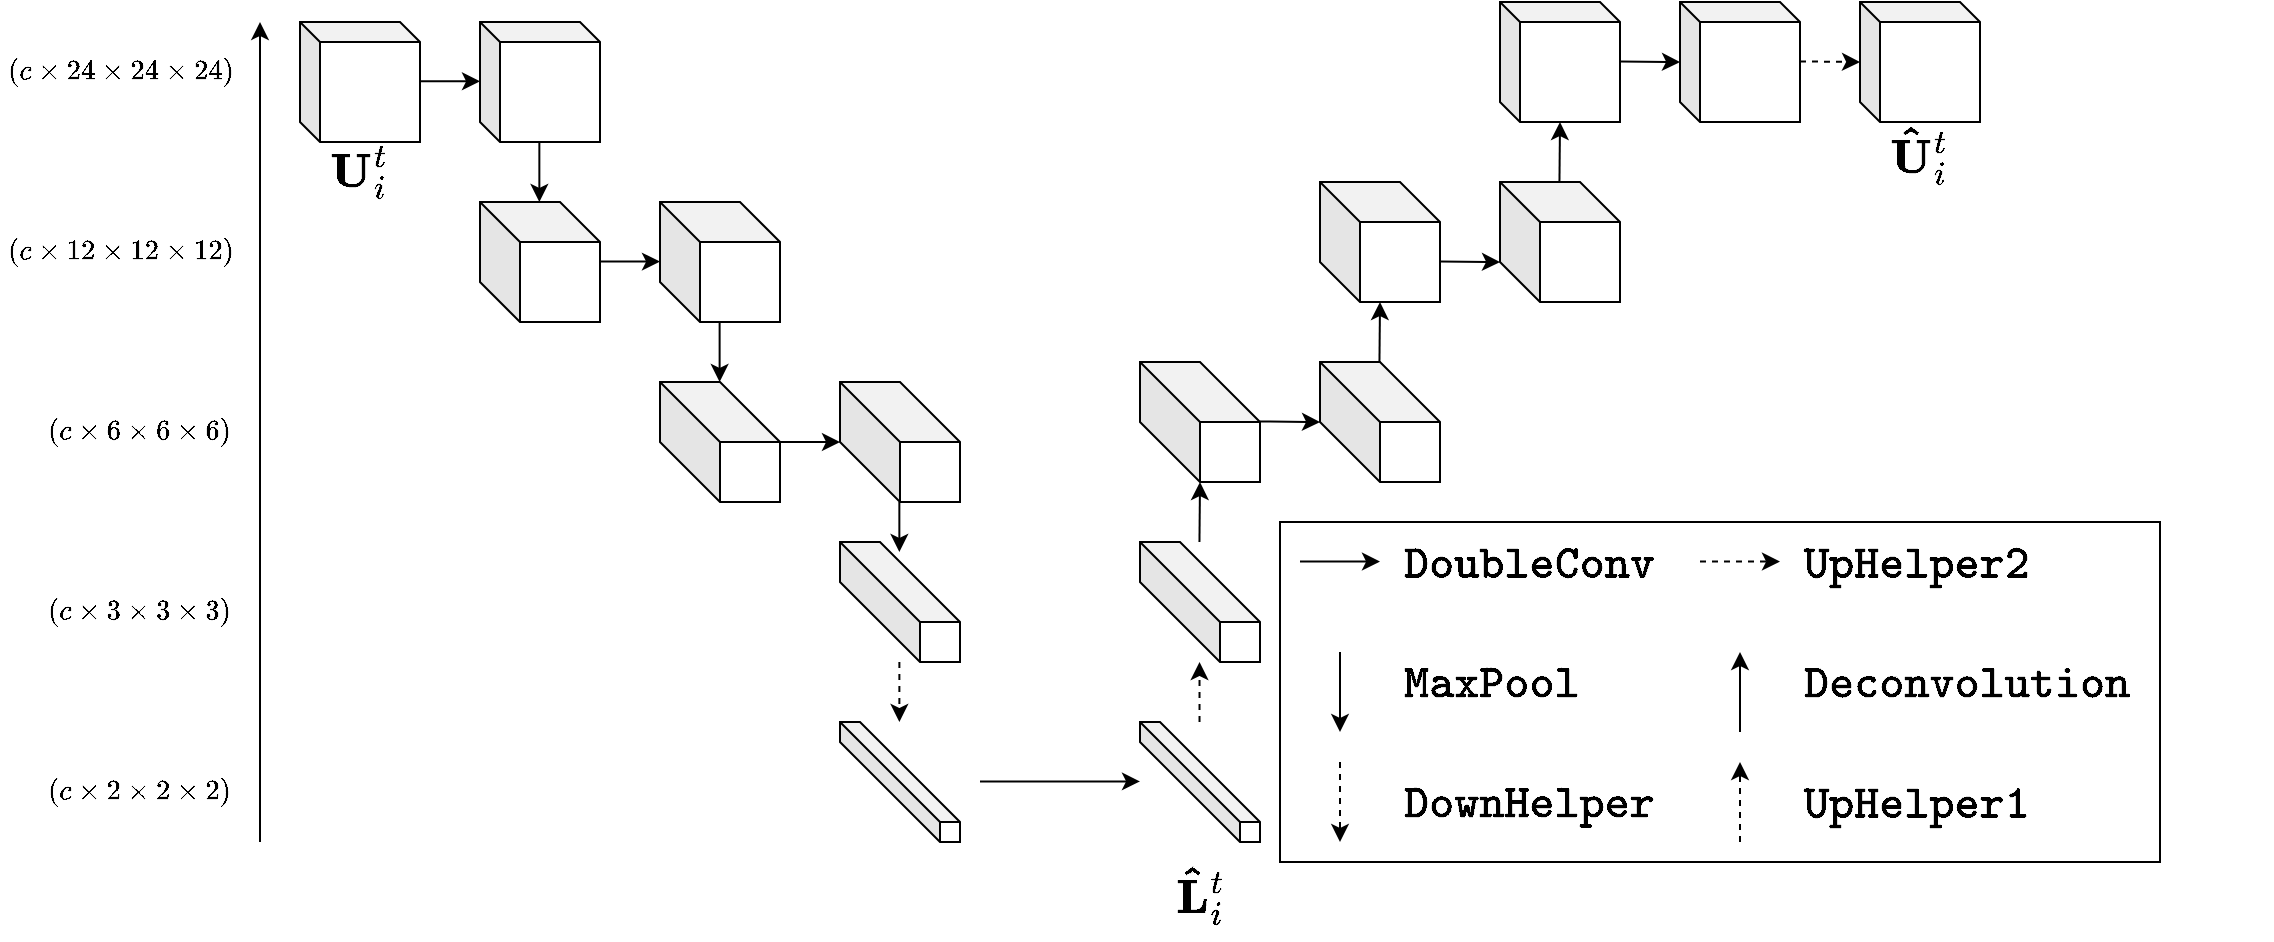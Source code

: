 <mxfile version="20.8.11" type="github">
  <diagram name="Page-1" id="dR8ggON6Wb4wZX4EKsab">
    <mxGraphModel dx="1114" dy="728" grid="1" gridSize="10" guides="1" tooltips="1" connect="1" arrows="1" fold="1" page="1" pageScale="1" pageWidth="1100" pageHeight="850" math="1" shadow="0">
      <root>
        <mxCell id="0" />
        <mxCell id="1" parent="0" />
        <mxCell id="bqFS861DvB25ZtFm9QSx-69" value="" style="rounded=0;whiteSpace=wrap;html=1;fontSize=20;" parent="1" vertex="1">
          <mxGeometry x="650" y="270" width="440" height="170" as="geometry" />
        </mxCell>
        <mxCell id="bqFS861DvB25ZtFm9QSx-4" value="" style="shape=cube;whiteSpace=wrap;html=1;boundedLbl=1;backgroundOutline=1;darkOpacity=0.05;darkOpacity2=0.1;size=10;" parent="1" vertex="1">
          <mxGeometry x="160" y="20" width="60" height="60" as="geometry" />
        </mxCell>
        <mxCell id="bqFS861DvB25ZtFm9QSx-5" value="" style="shape=cube;whiteSpace=wrap;html=1;boundedLbl=1;backgroundOutline=1;darkOpacity=0.05;darkOpacity2=0.1;size=10;" parent="1" vertex="1">
          <mxGeometry x="250" y="20" width="60" height="60" as="geometry" />
        </mxCell>
        <mxCell id="bqFS861DvB25ZtFm9QSx-6" value="" style="shape=cube;whiteSpace=wrap;html=1;boundedLbl=1;backgroundOutline=1;darkOpacity=0.05;darkOpacity2=0.1;size=20;" parent="1" vertex="1">
          <mxGeometry x="250" y="110" width="60" height="60" as="geometry" />
        </mxCell>
        <mxCell id="bqFS861DvB25ZtFm9QSx-7" value="" style="shape=cube;whiteSpace=wrap;html=1;boundedLbl=1;backgroundOutline=1;darkOpacity=0.05;darkOpacity2=0.1;size=20;" parent="1" vertex="1">
          <mxGeometry x="340" y="110" width="60" height="60" as="geometry" />
        </mxCell>
        <mxCell id="bqFS861DvB25ZtFm9QSx-8" value="" style="shape=cube;whiteSpace=wrap;html=1;boundedLbl=1;backgroundOutline=1;darkOpacity=0.05;darkOpacity2=0.1;size=30;" parent="1" vertex="1">
          <mxGeometry x="340" y="200" width="60" height="60" as="geometry" />
        </mxCell>
        <mxCell id="bqFS861DvB25ZtFm9QSx-9" value="" style="shape=cube;whiteSpace=wrap;html=1;boundedLbl=1;backgroundOutline=1;darkOpacity=0.05;darkOpacity2=0.1;size=30;" parent="1" vertex="1">
          <mxGeometry x="430" y="200" width="60" height="60" as="geometry" />
        </mxCell>
        <mxCell id="bqFS861DvB25ZtFm9QSx-10" value="" style="shape=cube;whiteSpace=wrap;html=1;boundedLbl=1;backgroundOutline=1;darkOpacity=0.05;darkOpacity2=0.1;size=40;" parent="1" vertex="1">
          <mxGeometry x="430" y="280" width="60" height="60" as="geometry" />
        </mxCell>
        <mxCell id="bqFS861DvB25ZtFm9QSx-11" value="" style="shape=cube;whiteSpace=wrap;html=1;boundedLbl=1;backgroundOutline=1;darkOpacity=0.05;darkOpacity2=0.1;size=50;" parent="1" vertex="1">
          <mxGeometry x="430" y="370" width="60" height="60" as="geometry" />
        </mxCell>
        <mxCell id="bqFS861DvB25ZtFm9QSx-24" value="" style="endArrow=classic;html=1;rounded=0;" parent="1" edge="1">
          <mxGeometry width="50" height="50" relative="1" as="geometry">
            <mxPoint x="400" y="230" as="sourcePoint" />
            <mxPoint x="430" y="230" as="targetPoint" />
            <Array as="points" />
          </mxGeometry>
        </mxCell>
        <mxCell id="bqFS861DvB25ZtFm9QSx-25" value="" style="endArrow=classic;html=1;rounded=0;" parent="1" edge="1">
          <mxGeometry width="50" height="50" relative="1" as="geometry">
            <mxPoint x="500" y="399.69" as="sourcePoint" />
            <mxPoint x="580" y="399.69" as="targetPoint" />
            <Array as="points">
              <mxPoint x="560" y="399.69" />
            </Array>
          </mxGeometry>
        </mxCell>
        <mxCell id="bqFS861DvB25ZtFm9QSx-26" value="" style="endArrow=classic;html=1;rounded=0;" parent="1" edge="1">
          <mxGeometry width="50" height="50" relative="1" as="geometry">
            <mxPoint x="640" y="219.73" as="sourcePoint" />
            <mxPoint x="670" y="220" as="targetPoint" />
            <Array as="points" />
          </mxGeometry>
        </mxCell>
        <mxCell id="bqFS861DvB25ZtFm9QSx-27" value="" style="endArrow=classic;html=1;rounded=0;" parent="1" edge="1">
          <mxGeometry width="50" height="50" relative="1" as="geometry">
            <mxPoint x="730" y="139.73" as="sourcePoint" />
            <mxPoint x="760" y="140" as="targetPoint" />
            <Array as="points" />
          </mxGeometry>
        </mxCell>
        <mxCell id="bqFS861DvB25ZtFm9QSx-28" value="" style="endArrow=classic;html=1;rounded=0;" parent="1" edge="1">
          <mxGeometry width="50" height="50" relative="1" as="geometry">
            <mxPoint x="820" y="39.73" as="sourcePoint" />
            <mxPoint x="850" y="40" as="targetPoint" />
            <Array as="points" />
          </mxGeometry>
        </mxCell>
        <mxCell id="bqFS861DvB25ZtFm9QSx-30" value="" style="endArrow=classic;html=1;rounded=0;" parent="1" edge="1">
          <mxGeometry width="50" height="50" relative="1" as="geometry">
            <mxPoint x="369.81" y="170" as="sourcePoint" />
            <mxPoint x="369.81" y="200" as="targetPoint" />
            <Array as="points" />
          </mxGeometry>
        </mxCell>
        <mxCell id="bqFS861DvB25ZtFm9QSx-31" value="" style="endArrow=classic;html=1;rounded=0;" parent="1" edge="1">
          <mxGeometry width="50" height="50" relative="1" as="geometry">
            <mxPoint x="279.68" y="80" as="sourcePoint" />
            <mxPoint x="279.68" y="110" as="targetPoint" />
            <Array as="points" />
          </mxGeometry>
        </mxCell>
        <mxCell id="bqFS861DvB25ZtFm9QSx-32" value="" style="endArrow=classic;html=1;rounded=0;dashed=1;" parent="1" edge="1">
          <mxGeometry width="50" height="50" relative="1" as="geometry">
            <mxPoint x="459.69" y="340" as="sourcePoint" />
            <mxPoint x="459.69" y="370" as="targetPoint" />
            <Array as="points" />
          </mxGeometry>
        </mxCell>
        <mxCell id="bqFS861DvB25ZtFm9QSx-33" value="" style="endArrow=classic;html=1;rounded=0;" parent="1" edge="1">
          <mxGeometry width="50" height="50" relative="1" as="geometry">
            <mxPoint x="459.68" y="260" as="sourcePoint" />
            <mxPoint x="459.68" y="285" as="targetPoint" />
            <Array as="points" />
          </mxGeometry>
        </mxCell>
        <mxCell id="bqFS861DvB25ZtFm9QSx-34" value="" style="endArrow=classic;html=1;rounded=0;" parent="1" edge="1">
          <mxGeometry width="50" height="50" relative="1" as="geometry">
            <mxPoint x="699.73" y="190.0" as="sourcePoint" />
            <mxPoint x="700" y="160" as="targetPoint" />
            <Array as="points" />
          </mxGeometry>
        </mxCell>
        <mxCell id="bqFS861DvB25ZtFm9QSx-35" value="" style="endArrow=classic;html=1;rounded=0;dashed=1;" parent="1" edge="1">
          <mxGeometry width="50" height="50" relative="1" as="geometry">
            <mxPoint x="609.76" y="370.0" as="sourcePoint" />
            <mxPoint x="609.76" y="340" as="targetPoint" />
            <Array as="points" />
          </mxGeometry>
        </mxCell>
        <mxCell id="bqFS861DvB25ZtFm9QSx-37" value="" style="endArrow=classic;html=1;rounded=0;" parent="1" edge="1">
          <mxGeometry width="50" height="50" relative="1" as="geometry">
            <mxPoint x="789.73" y="100.0" as="sourcePoint" />
            <mxPoint x="790" y="70" as="targetPoint" />
            <Array as="points" />
          </mxGeometry>
        </mxCell>
        <mxCell id="bqFS861DvB25ZtFm9QSx-39" value="" style="endArrow=classic;html=1;rounded=0;dashed=1;" parent="1" edge="1">
          <mxGeometry width="50" height="50" relative="1" as="geometry">
            <mxPoint x="910" y="39.73" as="sourcePoint" />
            <mxPoint x="940" y="40" as="targetPoint" />
            <Array as="points" />
          </mxGeometry>
        </mxCell>
        <mxCell id="bqFS861DvB25ZtFm9QSx-43" value="$$\symbf{\hat{&lt;br style=&quot;font-size: 20px;&quot;&gt;U}}^{t}_i$$" style="text;html=1;strokeColor=none;fillColor=none;align=center;verticalAlign=middle;whiteSpace=wrap;rounded=0;fontSize=20;" parent="1" vertex="1">
          <mxGeometry x="940" y="70" width="60" height="30" as="geometry" />
        </mxCell>
        <mxCell id="bqFS861DvB25ZtFm9QSx-44" value="$$\symbf{&lt;br style=&quot;font-size: 20px;&quot;&gt;U}^{t}_i$$" style="text;html=1;strokeColor=none;fillColor=none;align=center;verticalAlign=middle;whiteSpace=wrap;rounded=0;fontSize=20;" parent="1" vertex="1">
          <mxGeometry x="160" y="80" width="60" height="30" as="geometry" />
        </mxCell>
        <mxCell id="bqFS861DvB25ZtFm9QSx-45" value="$$\symbf{\hat{&lt;br style=&quot;font-size: 20px;&quot;&gt;L}}_i^t$$" style="text;html=1;strokeColor=none;fillColor=none;align=center;verticalAlign=middle;whiteSpace=wrap;rounded=0;fontSize=20;" parent="1" vertex="1">
          <mxGeometry x="580" y="440" width="60" height="30" as="geometry" />
        </mxCell>
        <mxCell id="bqFS861DvB25ZtFm9QSx-47" value="" style="endArrow=classic;html=1;rounded=0;" parent="1" edge="1">
          <mxGeometry width="50" height="50" relative="1" as="geometry">
            <mxPoint x="140" y="430" as="sourcePoint" />
            <mxPoint x="140" y="20" as="targetPoint" />
          </mxGeometry>
        </mxCell>
        <mxCell id="bqFS861DvB25ZtFm9QSx-49" value="$$(c \times&lt;br&gt;24 \times&lt;br style=&quot;border-color: var(--border-color);&quot;&gt;24 \times 24)$$" style="text;html=1;strokeColor=none;fillColor=none;align=center;verticalAlign=middle;whiteSpace=wrap;rounded=0;" parent="1" vertex="1">
          <mxGeometry x="10" y="30" width="120" height="30" as="geometry" />
        </mxCell>
        <mxCell id="bqFS861DvB25ZtFm9QSx-51" value="$$(c \times&lt;br&gt;12 \times&lt;br style=&quot;border-color: var(--border-color);&quot;&gt;12 \times 12)$$" style="text;html=1;strokeColor=none;fillColor=none;align=center;verticalAlign=middle;whiteSpace=wrap;rounded=0;" parent="1" vertex="1">
          <mxGeometry x="10" y="120" width="120" height="30" as="geometry" />
        </mxCell>
        <mxCell id="bqFS861DvB25ZtFm9QSx-52" value="$$(c \times&lt;br&gt;6 \times&lt;br style=&quot;border-color: var(--border-color);&quot;&gt;6 \times 6)$$" style="text;html=1;strokeColor=none;fillColor=none;align=center;verticalAlign=middle;whiteSpace=wrap;rounded=0;" parent="1" vertex="1">
          <mxGeometry x="20" y="210" width="120" height="30" as="geometry" />
        </mxCell>
        <mxCell id="bqFS861DvB25ZtFm9QSx-53" value="$$(c \times&lt;br&gt;3 \times&lt;br style=&quot;border-color: var(--border-color);&quot;&gt;3 \times 3)$$" style="text;html=1;strokeColor=none;fillColor=none;align=center;verticalAlign=middle;whiteSpace=wrap;rounded=0;" parent="1" vertex="1">
          <mxGeometry x="20" y="300" width="120" height="30" as="geometry" />
        </mxCell>
        <mxCell id="bqFS861DvB25ZtFm9QSx-54" value="$$(c \times&lt;br&gt;2 \times&lt;br style=&quot;border-color: var(--border-color);&quot;&gt;2 \times 2)$$" style="text;html=1;strokeColor=none;fillColor=none;align=center;verticalAlign=middle;whiteSpace=wrap;rounded=0;" parent="1" vertex="1">
          <mxGeometry x="20" y="390" width="120" height="30" as="geometry" />
        </mxCell>
        <mxCell id="bqFS861DvB25ZtFm9QSx-55" value="" style="endArrow=classic;html=1;rounded=0;" parent="1" edge="1">
          <mxGeometry width="50" height="50" relative="1" as="geometry">
            <mxPoint x="660" y="289.8" as="sourcePoint" />
            <mxPoint x="700" y="289.8" as="targetPoint" />
            <Array as="points">
              <mxPoint x="670" y="289.8" />
            </Array>
          </mxGeometry>
        </mxCell>
        <mxCell id="bqFS861DvB25ZtFm9QSx-56" value="" style="endArrow=classic;html=1;rounded=0;" parent="1" edge="1">
          <mxGeometry width="50" height="50" relative="1" as="geometry">
            <mxPoint x="880" y="375" as="sourcePoint" />
            <mxPoint x="880" y="335" as="targetPoint" />
            <Array as="points" />
          </mxGeometry>
        </mxCell>
        <mxCell id="bqFS861DvB25ZtFm9QSx-57" value="" style="endArrow=classic;html=1;rounded=0;" parent="1" edge="1">
          <mxGeometry width="50" height="50" relative="1" as="geometry">
            <mxPoint x="680" y="335" as="sourcePoint" />
            <mxPoint x="680" y="375" as="targetPoint" />
            <Array as="points" />
          </mxGeometry>
        </mxCell>
        <mxCell id="bqFS861DvB25ZtFm9QSx-59" value="" style="endArrow=classic;html=1;rounded=0;dashed=1;" parent="1" edge="1">
          <mxGeometry width="50" height="50" relative="1" as="geometry">
            <mxPoint x="680.0" y="390" as="sourcePoint" />
            <mxPoint x="680.0" y="430.0" as="targetPoint" />
            <Array as="points" />
          </mxGeometry>
        </mxCell>
        <mxCell id="bqFS861DvB25ZtFm9QSx-60" value="" style="endArrow=classic;html=1;rounded=0;dashed=1;" parent="1" edge="1">
          <mxGeometry width="50" height="50" relative="1" as="geometry">
            <mxPoint x="880" y="430" as="sourcePoint" />
            <mxPoint x="880" y="390" as="targetPoint" />
            <Array as="points" />
          </mxGeometry>
        </mxCell>
        <mxCell id="bqFS861DvB25ZtFm9QSx-61" value="" style="endArrow=classic;html=1;rounded=0;dashed=1;" parent="1" edge="1">
          <mxGeometry width="50" height="50" relative="1" as="geometry">
            <mxPoint x="860" y="289.8" as="sourcePoint" />
            <mxPoint x="900" y="289.8" as="targetPoint" />
            <Array as="points">
              <mxPoint x="890" y="289.8" />
            </Array>
          </mxGeometry>
        </mxCell>
        <mxCell id="bqFS861DvB25ZtFm9QSx-62" value="&lt;font style=&quot;font-size: 20px;&quot;&gt;$$\texttt{DoubleConv}$$&lt;/font&gt;" style="text;html=1;strokeColor=none;fillColor=none;align=left;verticalAlign=middle;whiteSpace=wrap;rounded=0;" parent="1" vertex="1">
          <mxGeometry x="710" y="275" width="150" height="30" as="geometry" />
        </mxCell>
        <mxCell id="bqFS861DvB25ZtFm9QSx-63" value="&lt;font style=&quot;font-size: 20px;&quot;&gt;$$\texttt{MaxPool}$$&lt;/font&gt;" style="text;html=1;strokeColor=none;fillColor=none;align=left;verticalAlign=middle;whiteSpace=wrap;rounded=0;" parent="1" vertex="1">
          <mxGeometry x="710" y="335" width="150" height="30" as="geometry" />
        </mxCell>
        <mxCell id="bqFS861DvB25ZtFm9QSx-64" value="&lt;font style=&quot;font-size: 20px;&quot;&gt;$$\texttt{DownHelper}$$&lt;/font&gt;" style="text;html=1;strokeColor=none;fillColor=none;align=left;verticalAlign=middle;whiteSpace=wrap;rounded=0;" parent="1" vertex="1">
          <mxGeometry x="710" y="395" width="150" height="30" as="geometry" />
        </mxCell>
        <mxCell id="bqFS861DvB25ZtFm9QSx-65" value="&lt;font style=&quot;font-size: 20px;&quot;&gt;$$\texttt{Deconvolution}$$&lt;/font&gt;" style="text;html=1;strokeColor=none;fillColor=none;align=left;verticalAlign=middle;whiteSpace=wrap;rounded=0;" parent="1" vertex="1">
          <mxGeometry x="910" y="335" width="140" height="30" as="geometry" />
        </mxCell>
        <mxCell id="bqFS861DvB25ZtFm9QSx-66" value="&lt;font style=&quot;font-size: 20px;&quot;&gt;$$\texttt{UpHelper1}$$&lt;/font&gt;" style="text;html=1;strokeColor=none;fillColor=none;align=left;verticalAlign=middle;whiteSpace=wrap;rounded=0;" parent="1" vertex="1">
          <mxGeometry x="910" y="395" width="140" height="30" as="geometry" />
        </mxCell>
        <mxCell id="bqFS861DvB25ZtFm9QSx-67" value="&lt;font style=&quot;font-size: 20px;&quot;&gt;$$\texttt{UpHelper2}$$&lt;/font&gt;" style="text;html=1;strokeColor=none;fillColor=none;align=left;verticalAlign=middle;whiteSpace=wrap;rounded=0;" parent="1" vertex="1">
          <mxGeometry x="910" y="275" width="140" height="30" as="geometry" />
        </mxCell>
        <mxCell id="bqFS861DvB25ZtFm9QSx-71" value="" style="endArrow=classic;html=1;rounded=0;" parent="1" edge="1">
          <mxGeometry width="50" height="50" relative="1" as="geometry">
            <mxPoint x="220" y="49.68" as="sourcePoint" />
            <mxPoint x="250" y="49.68" as="targetPoint" />
          </mxGeometry>
        </mxCell>
        <mxCell id="bqFS861DvB25ZtFm9QSx-72" value="" style="endArrow=classic;html=1;rounded=0;" parent="1" edge="1">
          <mxGeometry width="50" height="50" relative="1" as="geometry">
            <mxPoint x="310" y="139.81" as="sourcePoint" />
            <mxPoint x="340" y="139.81" as="targetPoint" />
          </mxGeometry>
        </mxCell>
        <mxCell id="bqFS861DvB25ZtFm9QSx-77" value="" style="shape=cube;whiteSpace=wrap;html=1;boundedLbl=1;backgroundOutline=1;darkOpacity=0.05;darkOpacity2=0.1;size=50;" parent="1" vertex="1">
          <mxGeometry x="580" y="370" width="60" height="60" as="geometry" />
        </mxCell>
        <mxCell id="bqFS861DvB25ZtFm9QSx-78" value="" style="shape=cube;whiteSpace=wrap;html=1;boundedLbl=1;backgroundOutline=1;darkOpacity=0.05;darkOpacity2=0.1;size=40;" parent="1" vertex="1">
          <mxGeometry x="580" y="280" width="60" height="60" as="geometry" />
        </mxCell>
        <mxCell id="bqFS861DvB25ZtFm9QSx-79" value="" style="endArrow=classic;html=1;rounded=0;" parent="1" edge="1">
          <mxGeometry width="50" height="50" relative="1" as="geometry">
            <mxPoint x="609.73" y="280.0" as="sourcePoint" />
            <mxPoint x="610" y="250" as="targetPoint" />
            <Array as="points" />
          </mxGeometry>
        </mxCell>
        <mxCell id="bqFS861DvB25ZtFm9QSx-80" value="" style="shape=cube;whiteSpace=wrap;html=1;boundedLbl=1;backgroundOutline=1;darkOpacity=0.05;darkOpacity2=0.1;size=30;" parent="1" vertex="1">
          <mxGeometry x="580" y="190" width="60" height="60" as="geometry" />
        </mxCell>
        <mxCell id="bqFS861DvB25ZtFm9QSx-81" value="" style="shape=cube;whiteSpace=wrap;html=1;boundedLbl=1;backgroundOutline=1;darkOpacity=0.05;darkOpacity2=0.1;size=30;" parent="1" vertex="1">
          <mxGeometry x="670" y="190" width="60" height="60" as="geometry" />
        </mxCell>
        <mxCell id="bqFS861DvB25ZtFm9QSx-82" value="" style="shape=cube;whiteSpace=wrap;html=1;boundedLbl=1;backgroundOutline=1;darkOpacity=0.05;darkOpacity2=0.1;size=20;" parent="1" vertex="1">
          <mxGeometry x="670" y="100" width="60" height="60" as="geometry" />
        </mxCell>
        <mxCell id="bqFS861DvB25ZtFm9QSx-83" value="" style="shape=cube;whiteSpace=wrap;html=1;boundedLbl=1;backgroundOutline=1;darkOpacity=0.05;darkOpacity2=0.1;size=20;" parent="1" vertex="1">
          <mxGeometry x="760" y="100" width="60" height="60" as="geometry" />
        </mxCell>
        <mxCell id="bqFS861DvB25ZtFm9QSx-84" value="" style="shape=cube;whiteSpace=wrap;html=1;boundedLbl=1;backgroundOutline=1;darkOpacity=0.05;darkOpacity2=0.1;size=10;" parent="1" vertex="1">
          <mxGeometry x="760" y="10" width="60" height="60" as="geometry" />
        </mxCell>
        <mxCell id="bqFS861DvB25ZtFm9QSx-85" value="" style="shape=cube;whiteSpace=wrap;html=1;boundedLbl=1;backgroundOutline=1;darkOpacity=0.05;darkOpacity2=0.1;size=10;" parent="1" vertex="1">
          <mxGeometry x="850" y="10" width="60" height="60" as="geometry" />
        </mxCell>
        <mxCell id="bqFS861DvB25ZtFm9QSx-86" value="" style="shape=cube;whiteSpace=wrap;html=1;boundedLbl=1;backgroundOutline=1;darkOpacity=0.05;darkOpacity2=0.1;size=10;" parent="1" vertex="1">
          <mxGeometry x="940" y="10" width="60" height="60" as="geometry" />
        </mxCell>
      </root>
    </mxGraphModel>
  </diagram>
</mxfile>
